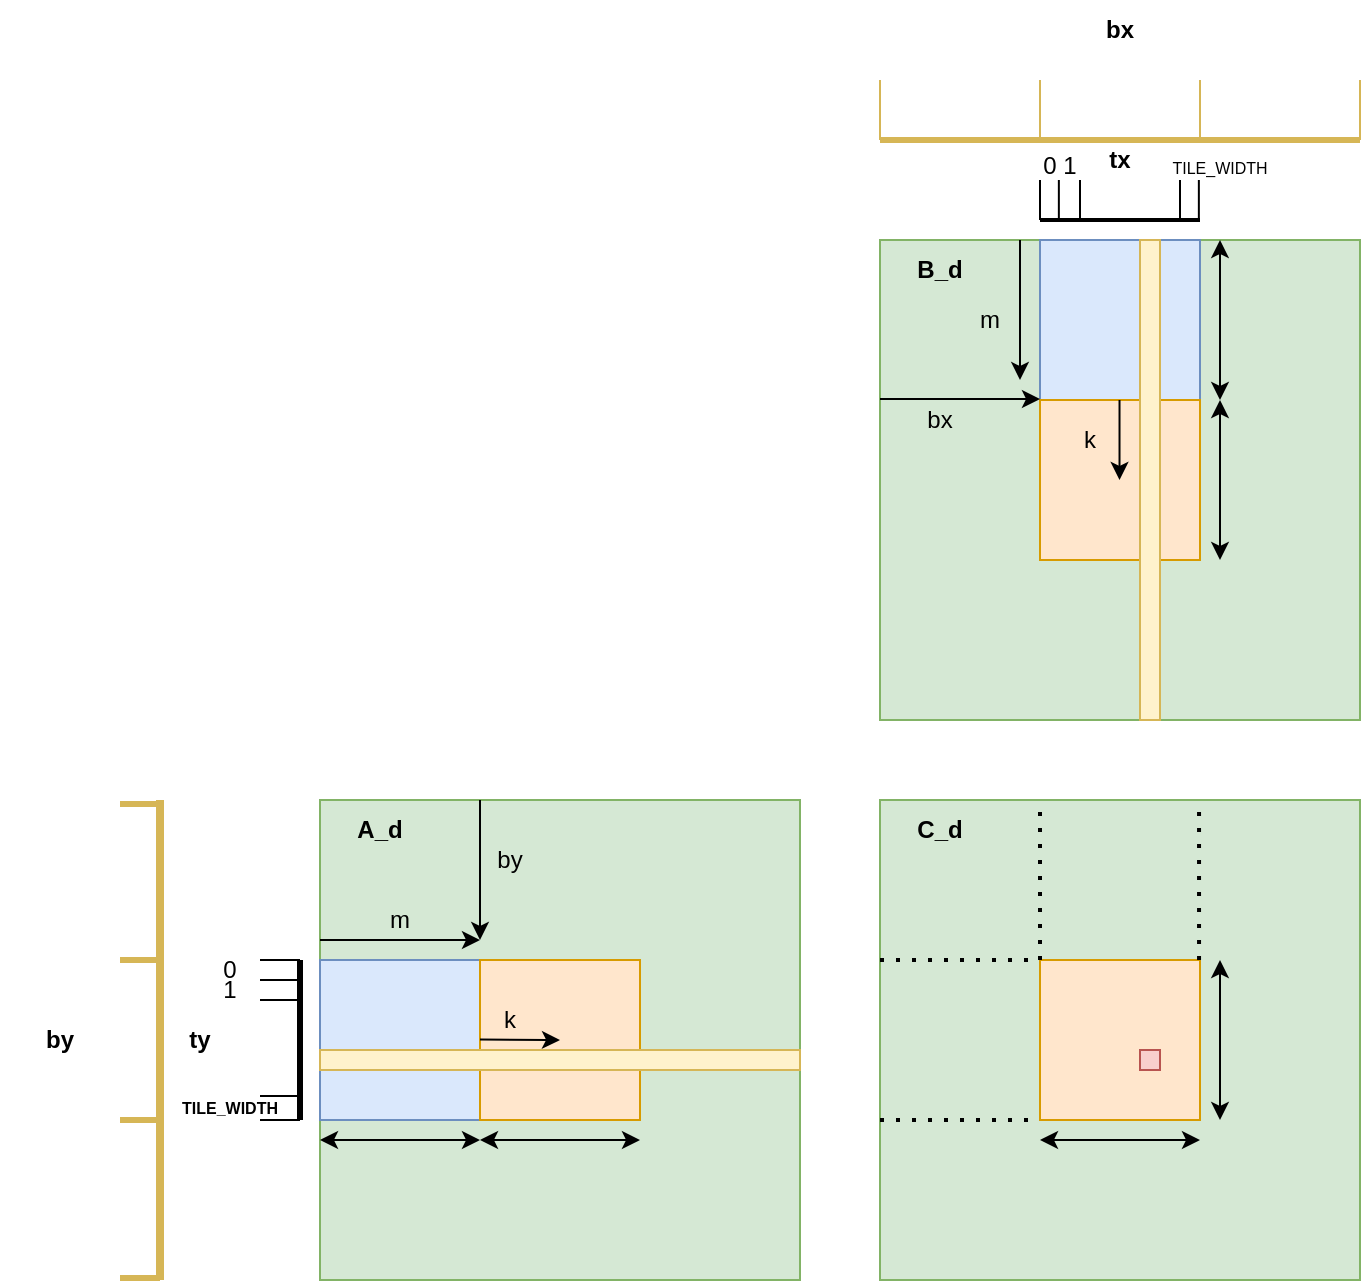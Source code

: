 <mxfile version="24.2.7" type="github">
  <diagram name="Page-1" id="ZenlzO5LV9gic_rSfzat">
    <mxGraphModel dx="1473" dy="1731" grid="1" gridSize="10" guides="1" tooltips="1" connect="1" arrows="1" fold="1" page="1" pageScale="1" pageWidth="850" pageHeight="1100" math="0" shadow="0">
      <root>
        <mxCell id="0" />
        <mxCell id="1" parent="0" />
        <mxCell id="rCkDUYI8NnFWdBm09v8n-1" value="" style="whiteSpace=wrap;html=1;aspect=fixed;fillColor=#d5e8d4;strokeColor=#82b366;" vertex="1" parent="1">
          <mxGeometry x="120" y="360" width="240" height="240" as="geometry" />
        </mxCell>
        <mxCell id="rCkDUYI8NnFWdBm09v8n-2" value="" style="whiteSpace=wrap;html=1;aspect=fixed;fillColor=#d5e8d4;strokeColor=#82b366;" vertex="1" parent="1">
          <mxGeometry x="400" y="80" width="240" height="240" as="geometry" />
        </mxCell>
        <mxCell id="rCkDUYI8NnFWdBm09v8n-3" value="" style="whiteSpace=wrap;html=1;aspect=fixed;fillColor=#d5e8d4;strokeColor=#82b366;" vertex="1" parent="1">
          <mxGeometry x="400" y="360" width="240" height="240" as="geometry" />
        </mxCell>
        <mxCell id="rCkDUYI8NnFWdBm09v8n-4" value="&lt;b&gt;A_d&lt;/b&gt;" style="text;html=1;align=center;verticalAlign=middle;whiteSpace=wrap;rounded=0;" vertex="1" parent="1">
          <mxGeometry x="120" y="360" width="60" height="30" as="geometry" />
        </mxCell>
        <mxCell id="rCkDUYI8NnFWdBm09v8n-5" value="&lt;b&gt;B_d&lt;/b&gt;" style="text;html=1;align=center;verticalAlign=middle;whiteSpace=wrap;rounded=0;" vertex="1" parent="1">
          <mxGeometry x="400" y="80" width="60" height="30" as="geometry" />
        </mxCell>
        <mxCell id="rCkDUYI8NnFWdBm09v8n-7" value="&lt;b&gt;C_d&lt;/b&gt;" style="text;html=1;align=center;verticalAlign=middle;whiteSpace=wrap;rounded=0;" vertex="1" parent="1">
          <mxGeometry x="400" y="360" width="60" height="30" as="geometry" />
        </mxCell>
        <mxCell id="rCkDUYI8NnFWdBm09v8n-8" value="" style="endArrow=none;html=1;rounded=0;strokeWidth=4;fillColor=#fff2cc;strokeColor=#d6b656;" edge="1" parent="1">
          <mxGeometry width="50" height="50" relative="1" as="geometry">
            <mxPoint x="40" y="600" as="sourcePoint" />
            <mxPoint x="40" y="360" as="targetPoint" />
          </mxGeometry>
        </mxCell>
        <mxCell id="rCkDUYI8NnFWdBm09v8n-9" value="" style="endArrow=none;html=1;rounded=0;strokeWidth=3;fillColor=#fff2cc;strokeColor=#d6b656;" edge="1" parent="1">
          <mxGeometry width="50" height="50" relative="1" as="geometry">
            <mxPoint x="20" y="362" as="sourcePoint" />
            <mxPoint x="40" y="362" as="targetPoint" />
          </mxGeometry>
        </mxCell>
        <mxCell id="rCkDUYI8NnFWdBm09v8n-10" value="" style="endArrow=none;html=1;rounded=0;strokeWidth=3;fillColor=#fff2cc;strokeColor=#d6b656;" edge="1" parent="1">
          <mxGeometry width="50" height="50" relative="1" as="geometry">
            <mxPoint x="20" y="440" as="sourcePoint" />
            <mxPoint x="40" y="440" as="targetPoint" />
          </mxGeometry>
        </mxCell>
        <mxCell id="rCkDUYI8NnFWdBm09v8n-11" value="" style="endArrow=none;html=1;rounded=0;strokeWidth=3;fillColor=#fff2cc;strokeColor=#d6b656;" edge="1" parent="1">
          <mxGeometry width="50" height="50" relative="1" as="geometry">
            <mxPoint x="20" y="520" as="sourcePoint" />
            <mxPoint x="40" y="520" as="targetPoint" />
          </mxGeometry>
        </mxCell>
        <mxCell id="rCkDUYI8NnFWdBm09v8n-12" value="" style="endArrow=none;html=1;rounded=0;strokeWidth=3;fillColor=#fff2cc;strokeColor=#d6b656;" edge="1" parent="1">
          <mxGeometry width="50" height="50" relative="1" as="geometry">
            <mxPoint x="20" y="599" as="sourcePoint" />
            <mxPoint x="40" y="599" as="targetPoint" />
          </mxGeometry>
        </mxCell>
        <mxCell id="rCkDUYI8NnFWdBm09v8n-13" value="&lt;b&gt;by&lt;/b&gt;" style="text;html=1;align=center;verticalAlign=middle;whiteSpace=wrap;rounded=0;" vertex="1" parent="1">
          <mxGeometry x="-40" y="465" width="60" height="30" as="geometry" />
        </mxCell>
        <mxCell id="rCkDUYI8NnFWdBm09v8n-14" value="" style="endArrow=none;html=1;rounded=0;strokeWidth=3;" edge="1" parent="1">
          <mxGeometry width="50" height="50" relative="1" as="geometry">
            <mxPoint x="110" y="520" as="sourcePoint" />
            <mxPoint x="110" y="440" as="targetPoint" />
          </mxGeometry>
        </mxCell>
        <mxCell id="rCkDUYI8NnFWdBm09v8n-15" value="" style="endArrow=none;html=1;rounded=0;" edge="1" parent="1">
          <mxGeometry width="50" height="50" relative="1" as="geometry">
            <mxPoint x="90" y="440" as="sourcePoint" />
            <mxPoint x="110" y="440" as="targetPoint" />
          </mxGeometry>
        </mxCell>
        <mxCell id="rCkDUYI8NnFWdBm09v8n-16" value="" style="endArrow=none;html=1;rounded=0;" edge="1" parent="1">
          <mxGeometry width="50" height="50" relative="1" as="geometry">
            <mxPoint x="90" y="450" as="sourcePoint" />
            <mxPoint x="110" y="450" as="targetPoint" />
          </mxGeometry>
        </mxCell>
        <mxCell id="rCkDUYI8NnFWdBm09v8n-17" value="" style="endArrow=none;html=1;rounded=0;" edge="1" parent="1">
          <mxGeometry width="50" height="50" relative="1" as="geometry">
            <mxPoint x="90" y="460" as="sourcePoint" />
            <mxPoint x="110" y="460" as="targetPoint" />
          </mxGeometry>
        </mxCell>
        <mxCell id="rCkDUYI8NnFWdBm09v8n-18" value="" style="endArrow=none;html=1;rounded=0;" edge="1" parent="1">
          <mxGeometry width="50" height="50" relative="1" as="geometry">
            <mxPoint x="90" y="520" as="sourcePoint" />
            <mxPoint x="110" y="520" as="targetPoint" />
          </mxGeometry>
        </mxCell>
        <mxCell id="rCkDUYI8NnFWdBm09v8n-19" value="&lt;b&gt;ty&lt;/b&gt;" style="text;html=1;align=center;verticalAlign=middle;whiteSpace=wrap;rounded=0;" vertex="1" parent="1">
          <mxGeometry x="30" y="465" width="60" height="30" as="geometry" />
        </mxCell>
        <mxCell id="rCkDUYI8NnFWdBm09v8n-20" value="0" style="text;html=1;align=center;verticalAlign=middle;whiteSpace=wrap;rounded=0;" vertex="1" parent="1">
          <mxGeometry x="60" y="440" width="30" height="10" as="geometry" />
        </mxCell>
        <mxCell id="rCkDUYI8NnFWdBm09v8n-21" value="1" style="text;html=1;align=center;verticalAlign=middle;whiteSpace=wrap;rounded=0;" vertex="1" parent="1">
          <mxGeometry x="60" y="450" width="30" height="10" as="geometry" />
        </mxCell>
        <mxCell id="rCkDUYI8NnFWdBm09v8n-22" value="&lt;font style=&quot;font-size: 8px;&quot;&gt;&lt;b&gt;TILE_WIDTH&lt;/b&gt;&lt;/font&gt;" style="text;html=1;align=center;verticalAlign=middle;whiteSpace=wrap;rounded=0;" vertex="1" parent="1">
          <mxGeometry x="60" y="508" width="30" height="10" as="geometry" />
        </mxCell>
        <mxCell id="rCkDUYI8NnFWdBm09v8n-23" value="" style="endArrow=none;html=1;rounded=0;" edge="1" parent="1">
          <mxGeometry width="50" height="50" relative="1" as="geometry">
            <mxPoint x="90" y="508" as="sourcePoint" />
            <mxPoint x="110" y="508" as="targetPoint" />
          </mxGeometry>
        </mxCell>
        <mxCell id="rCkDUYI8NnFWdBm09v8n-24" value="" style="rounded=0;whiteSpace=wrap;html=1;fillColor=#dae8fc;strokeColor=#6c8ebf;" vertex="1" parent="1">
          <mxGeometry x="120" y="440" width="80" height="80" as="geometry" />
        </mxCell>
        <mxCell id="rCkDUYI8NnFWdBm09v8n-25" value="" style="rounded=0;whiteSpace=wrap;html=1;fillColor=#ffe6cc;strokeColor=#d79b00;" vertex="1" parent="1">
          <mxGeometry x="200" y="440" width="80" height="80" as="geometry" />
        </mxCell>
        <mxCell id="rCkDUYI8NnFWdBm09v8n-26" value="" style="rounded=0;whiteSpace=wrap;html=1;fillColor=#dae8fc;strokeColor=#6c8ebf;" vertex="1" parent="1">
          <mxGeometry x="480" y="80" width="80" height="80" as="geometry" />
        </mxCell>
        <mxCell id="rCkDUYI8NnFWdBm09v8n-27" value="" style="rounded=0;whiteSpace=wrap;html=1;fillColor=#ffe6cc;strokeColor=#d79b00;" vertex="1" parent="1">
          <mxGeometry x="480" y="160" width="80" height="80" as="geometry" />
        </mxCell>
        <mxCell id="rCkDUYI8NnFWdBm09v8n-28" value="" style="rounded=0;whiteSpace=wrap;html=1;fillColor=#ffe6cc;strokeColor=#d79b00;" vertex="1" parent="1">
          <mxGeometry x="480" y="440" width="80" height="80" as="geometry" />
        </mxCell>
        <mxCell id="rCkDUYI8NnFWdBm09v8n-29" value="" style="endArrow=classic;html=1;rounded=0;" edge="1" parent="1">
          <mxGeometry width="50" height="50" relative="1" as="geometry">
            <mxPoint x="120" y="430" as="sourcePoint" />
            <mxPoint x="200" y="430" as="targetPoint" />
          </mxGeometry>
        </mxCell>
        <mxCell id="rCkDUYI8NnFWdBm09v8n-31" value="" style="endArrow=classic;html=1;rounded=0;" edge="1" parent="1">
          <mxGeometry width="50" height="50" relative="1" as="geometry">
            <mxPoint x="200" y="360" as="sourcePoint" />
            <mxPoint x="200" y="430" as="targetPoint" />
          </mxGeometry>
        </mxCell>
        <mxCell id="rCkDUYI8NnFWdBm09v8n-32" value="" style="endArrow=classic;startArrow=classic;html=1;rounded=0;" edge="1" parent="1">
          <mxGeometry width="50" height="50" relative="1" as="geometry">
            <mxPoint x="120" y="530" as="sourcePoint" />
            <mxPoint x="200" y="530" as="targetPoint" />
          </mxGeometry>
        </mxCell>
        <mxCell id="rCkDUYI8NnFWdBm09v8n-33" value="" style="endArrow=classic;startArrow=classic;html=1;rounded=0;" edge="1" parent="1">
          <mxGeometry width="50" height="50" relative="1" as="geometry">
            <mxPoint x="200" y="530" as="sourcePoint" />
            <mxPoint x="280" y="530" as="targetPoint" />
          </mxGeometry>
        </mxCell>
        <mxCell id="rCkDUYI8NnFWdBm09v8n-34" value="" style="endArrow=classic;startArrow=classic;html=1;rounded=0;" edge="1" parent="1">
          <mxGeometry width="50" height="50" relative="1" as="geometry">
            <mxPoint x="480" y="530" as="sourcePoint" />
            <mxPoint x="560" y="530" as="targetPoint" />
          </mxGeometry>
        </mxCell>
        <mxCell id="rCkDUYI8NnFWdBm09v8n-35" value="" style="endArrow=classic;startArrow=classic;html=1;rounded=0;" edge="1" parent="1">
          <mxGeometry width="50" height="50" relative="1" as="geometry">
            <mxPoint x="570" y="520" as="sourcePoint" />
            <mxPoint x="570" y="440" as="targetPoint" />
          </mxGeometry>
        </mxCell>
        <mxCell id="rCkDUYI8NnFWdBm09v8n-36" value="" style="endArrow=classic;startArrow=classic;html=1;rounded=0;" edge="1" parent="1">
          <mxGeometry width="50" height="50" relative="1" as="geometry">
            <mxPoint x="570" y="160" as="sourcePoint" />
            <mxPoint x="570" y="80" as="targetPoint" />
          </mxGeometry>
        </mxCell>
        <mxCell id="rCkDUYI8NnFWdBm09v8n-37" value="" style="endArrow=classic;startArrow=classic;html=1;rounded=0;" edge="1" parent="1">
          <mxGeometry width="50" height="50" relative="1" as="geometry">
            <mxPoint x="570" y="240" as="sourcePoint" />
            <mxPoint x="570" y="160" as="targetPoint" />
          </mxGeometry>
        </mxCell>
        <mxCell id="rCkDUYI8NnFWdBm09v8n-39" value="" style="endArrow=none;dashed=1;html=1;dashPattern=1 3;strokeWidth=2;rounded=0;" edge="1" parent="1">
          <mxGeometry width="50" height="50" relative="1" as="geometry">
            <mxPoint x="400" y="440" as="sourcePoint" />
            <mxPoint x="480" y="440" as="targetPoint" />
          </mxGeometry>
        </mxCell>
        <mxCell id="rCkDUYI8NnFWdBm09v8n-40" value="" style="endArrow=none;dashed=1;html=1;dashPattern=1 3;strokeWidth=2;rounded=0;" edge="1" parent="1">
          <mxGeometry width="50" height="50" relative="1" as="geometry">
            <mxPoint x="400" y="520" as="sourcePoint" />
            <mxPoint x="480" y="520" as="targetPoint" />
          </mxGeometry>
        </mxCell>
        <mxCell id="rCkDUYI8NnFWdBm09v8n-42" value="" style="endArrow=none;dashed=1;html=1;dashPattern=1 3;strokeWidth=2;rounded=0;" edge="1" parent="1">
          <mxGeometry width="50" height="50" relative="1" as="geometry">
            <mxPoint x="480" y="440" as="sourcePoint" />
            <mxPoint x="480" y="360" as="targetPoint" />
          </mxGeometry>
        </mxCell>
        <mxCell id="rCkDUYI8NnFWdBm09v8n-43" value="" style="endArrow=none;dashed=1;html=1;dashPattern=1 3;strokeWidth=2;rounded=0;" edge="1" parent="1">
          <mxGeometry width="50" height="50" relative="1" as="geometry">
            <mxPoint x="559.52" y="440" as="sourcePoint" />
            <mxPoint x="559.52" y="360" as="targetPoint" />
          </mxGeometry>
        </mxCell>
        <mxCell id="rCkDUYI8NnFWdBm09v8n-44" value="" style="rounded=0;whiteSpace=wrap;html=1;fillColor=#fff2cc;strokeColor=#d6b656;" vertex="1" parent="1">
          <mxGeometry x="120" y="485" width="240" height="10" as="geometry" />
        </mxCell>
        <mxCell id="rCkDUYI8NnFWdBm09v8n-45" value="" style="rounded=0;whiteSpace=wrap;html=1;fillColor=#fff2cc;strokeColor=#d6b656;" vertex="1" parent="1">
          <mxGeometry x="530" y="80" width="10" height="240" as="geometry" />
        </mxCell>
        <mxCell id="rCkDUYI8NnFWdBm09v8n-51" value="" style="endArrow=none;dashed=1;html=1;dashPattern=1 3;strokeWidth=2;rounded=0;" edge="1" parent="1" target="rCkDUYI8NnFWdBm09v8n-50">
          <mxGeometry width="50" height="50" relative="1" as="geometry">
            <mxPoint x="540" y="490" as="sourcePoint" />
            <mxPoint x="540" y="320" as="targetPoint" />
          </mxGeometry>
        </mxCell>
        <mxCell id="rCkDUYI8NnFWdBm09v8n-50" value="" style="rounded=0;whiteSpace=wrap;html=1;fillColor=#f8cecc;strokeColor=#b85450;" vertex="1" parent="1">
          <mxGeometry x="530" y="485" width="10" height="10" as="geometry" />
        </mxCell>
        <mxCell id="rCkDUYI8NnFWdBm09v8n-52" value="k" style="text;html=1;align=center;verticalAlign=middle;whiteSpace=wrap;rounded=0;" vertex="1" parent="1">
          <mxGeometry x="490" y="170" width="30" height="20" as="geometry" />
        </mxCell>
        <mxCell id="rCkDUYI8NnFWdBm09v8n-53" value="k" style="text;html=1;align=center;verticalAlign=middle;whiteSpace=wrap;rounded=0;" vertex="1" parent="1">
          <mxGeometry x="200" y="460" width="30" height="20" as="geometry" />
        </mxCell>
        <mxCell id="rCkDUYI8NnFWdBm09v8n-54" value="by" style="text;html=1;align=center;verticalAlign=middle;whiteSpace=wrap;rounded=0;" vertex="1" parent="1">
          <mxGeometry x="200" y="380" width="30" height="20" as="geometry" />
        </mxCell>
        <mxCell id="rCkDUYI8NnFWdBm09v8n-55" value="m" style="text;html=1;align=center;verticalAlign=middle;whiteSpace=wrap;rounded=0;" vertex="1" parent="1">
          <mxGeometry x="145" y="410" width="30" height="20" as="geometry" />
        </mxCell>
        <mxCell id="rCkDUYI8NnFWdBm09v8n-56" value="" style="endArrow=classic;html=1;rounded=0;" edge="1" parent="1">
          <mxGeometry width="50" height="50" relative="1" as="geometry">
            <mxPoint x="200" y="479.76" as="sourcePoint" />
            <mxPoint x="240" y="480" as="targetPoint" />
          </mxGeometry>
        </mxCell>
        <mxCell id="rCkDUYI8NnFWdBm09v8n-57" value="" style="endArrow=classic;html=1;rounded=0;" edge="1" parent="1">
          <mxGeometry width="50" height="50" relative="1" as="geometry">
            <mxPoint x="470" y="80" as="sourcePoint" />
            <mxPoint x="470" y="150" as="targetPoint" />
          </mxGeometry>
        </mxCell>
        <mxCell id="rCkDUYI8NnFWdBm09v8n-58" value="" style="endArrow=classic;html=1;rounded=0;" edge="1" parent="1">
          <mxGeometry width="50" height="50" relative="1" as="geometry">
            <mxPoint x="400" y="159.52" as="sourcePoint" />
            <mxPoint x="480" y="159.52" as="targetPoint" />
          </mxGeometry>
        </mxCell>
        <mxCell id="rCkDUYI8NnFWdBm09v8n-59" value="bx" style="text;html=1;align=center;verticalAlign=middle;whiteSpace=wrap;rounded=0;" vertex="1" parent="1">
          <mxGeometry x="415" y="160" width="30" height="20" as="geometry" />
        </mxCell>
        <mxCell id="rCkDUYI8NnFWdBm09v8n-60" value="m" style="text;html=1;align=center;verticalAlign=middle;whiteSpace=wrap;rounded=0;" vertex="1" parent="1">
          <mxGeometry x="440" y="110" width="30" height="20" as="geometry" />
        </mxCell>
        <mxCell id="rCkDUYI8NnFWdBm09v8n-61" value="" style="endArrow=classic;html=1;rounded=0;" edge="1" parent="1">
          <mxGeometry width="50" height="50" relative="1" as="geometry">
            <mxPoint x="519.76" y="160" as="sourcePoint" />
            <mxPoint x="519.76" y="200" as="targetPoint" />
          </mxGeometry>
        </mxCell>
        <mxCell id="rCkDUYI8NnFWdBm09v8n-78" value="" style="endArrow=none;html=1;rounded=0;strokeWidth=3;fillColor=#fff2cc;strokeColor=#d6b656;" edge="1" parent="1">
          <mxGeometry width="50" height="50" relative="1" as="geometry">
            <mxPoint x="400" y="30" as="sourcePoint" />
            <mxPoint x="640" y="30" as="targetPoint" />
          </mxGeometry>
        </mxCell>
        <mxCell id="rCkDUYI8NnFWdBm09v8n-80" value="" style="endArrow=none;html=1;rounded=0;fillColor=#fff2cc;strokeColor=#d6b656;" edge="1" parent="1">
          <mxGeometry width="50" height="50" relative="1" as="geometry">
            <mxPoint x="400" y="30" as="sourcePoint" />
            <mxPoint x="400" as="targetPoint" />
          </mxGeometry>
        </mxCell>
        <mxCell id="rCkDUYI8NnFWdBm09v8n-81" value="" style="endArrow=none;html=1;rounded=0;fillColor=#fff2cc;strokeColor=#d6b656;" edge="1" parent="1">
          <mxGeometry width="50" height="50" relative="1" as="geometry">
            <mxPoint x="480" y="30" as="sourcePoint" />
            <mxPoint x="480" as="targetPoint" />
          </mxGeometry>
        </mxCell>
        <mxCell id="rCkDUYI8NnFWdBm09v8n-82" value="" style="endArrow=none;html=1;rounded=0;fillColor=#fff2cc;strokeColor=#d6b656;" edge="1" parent="1">
          <mxGeometry width="50" height="50" relative="1" as="geometry">
            <mxPoint x="560" y="30" as="sourcePoint" />
            <mxPoint x="560" as="targetPoint" />
          </mxGeometry>
        </mxCell>
        <mxCell id="rCkDUYI8NnFWdBm09v8n-83" value="" style="endArrow=none;html=1;rounded=0;fillColor=#fff2cc;strokeColor=#d6b656;" edge="1" parent="1">
          <mxGeometry width="50" height="50" relative="1" as="geometry">
            <mxPoint x="640" y="30" as="sourcePoint" />
            <mxPoint x="640" as="targetPoint" />
          </mxGeometry>
        </mxCell>
        <mxCell id="rCkDUYI8NnFWdBm09v8n-84" value="&lt;b&gt;bx&lt;/b&gt;" style="text;html=1;align=center;verticalAlign=middle;whiteSpace=wrap;rounded=0;" vertex="1" parent="1">
          <mxGeometry x="490" y="-40" width="60" height="30" as="geometry" />
        </mxCell>
        <mxCell id="rCkDUYI8NnFWdBm09v8n-85" value="" style="endArrow=none;html=1;rounded=0;strokeWidth=2;" edge="1" parent="1">
          <mxGeometry width="50" height="50" relative="1" as="geometry">
            <mxPoint x="480" y="70" as="sourcePoint" />
            <mxPoint x="560" y="70" as="targetPoint" />
          </mxGeometry>
        </mxCell>
        <mxCell id="rCkDUYI8NnFWdBm09v8n-86" value="" style="endArrow=none;html=1;rounded=0;" edge="1" parent="1">
          <mxGeometry width="50" height="50" relative="1" as="geometry">
            <mxPoint x="480" y="70" as="sourcePoint" />
            <mxPoint x="480" y="50" as="targetPoint" />
          </mxGeometry>
        </mxCell>
        <mxCell id="rCkDUYI8NnFWdBm09v8n-88" value="" style="endArrow=none;html=1;rounded=0;" edge="1" parent="1">
          <mxGeometry width="50" height="50" relative="1" as="geometry">
            <mxPoint x="489.43" y="70" as="sourcePoint" />
            <mxPoint x="489.43" y="50" as="targetPoint" />
          </mxGeometry>
        </mxCell>
        <mxCell id="rCkDUYI8NnFWdBm09v8n-89" value="" style="endArrow=none;html=1;rounded=0;" edge="1" parent="1">
          <mxGeometry width="50" height="50" relative="1" as="geometry">
            <mxPoint x="500" y="70" as="sourcePoint" />
            <mxPoint x="500" y="50" as="targetPoint" />
          </mxGeometry>
        </mxCell>
        <mxCell id="rCkDUYI8NnFWdBm09v8n-90" value="" style="endArrow=none;html=1;rounded=0;" edge="1" parent="1">
          <mxGeometry width="50" height="50" relative="1" as="geometry">
            <mxPoint x="550" y="70" as="sourcePoint" />
            <mxPoint x="550" y="50" as="targetPoint" />
          </mxGeometry>
        </mxCell>
        <mxCell id="rCkDUYI8NnFWdBm09v8n-91" value="" style="endArrow=none;html=1;rounded=0;" edge="1" parent="1">
          <mxGeometry width="50" height="50" relative="1" as="geometry">
            <mxPoint x="559.43" y="70" as="sourcePoint" />
            <mxPoint x="559.43" y="50" as="targetPoint" />
          </mxGeometry>
        </mxCell>
        <mxCell id="rCkDUYI8NnFWdBm09v8n-92" value="&lt;b&gt;tx&lt;/b&gt;" style="text;html=1;align=center;verticalAlign=middle;whiteSpace=wrap;rounded=0;" vertex="1" parent="1">
          <mxGeometry x="500" y="30" width="40" height="20" as="geometry" />
        </mxCell>
        <mxCell id="rCkDUYI8NnFWdBm09v8n-93" value="0" style="text;html=1;align=center;verticalAlign=middle;whiteSpace=wrap;rounded=0;" vertex="1" parent="1">
          <mxGeometry x="480" y="35" width="10" height="15" as="geometry" />
        </mxCell>
        <mxCell id="rCkDUYI8NnFWdBm09v8n-94" value="1" style="text;html=1;align=center;verticalAlign=middle;whiteSpace=wrap;rounded=0;" vertex="1" parent="1">
          <mxGeometry x="490" y="35" width="10" height="15" as="geometry" />
        </mxCell>
        <mxCell id="rCkDUYI8NnFWdBm09v8n-96" value="&lt;font style=&quot;font-size: 8px;&quot;&gt;TILE_WIDTH&lt;/font&gt;" style="text;html=1;align=center;verticalAlign=middle;whiteSpace=wrap;rounded=0;" vertex="1" parent="1">
          <mxGeometry x="540" y="27.5" width="60" height="30" as="geometry" />
        </mxCell>
      </root>
    </mxGraphModel>
  </diagram>
</mxfile>
